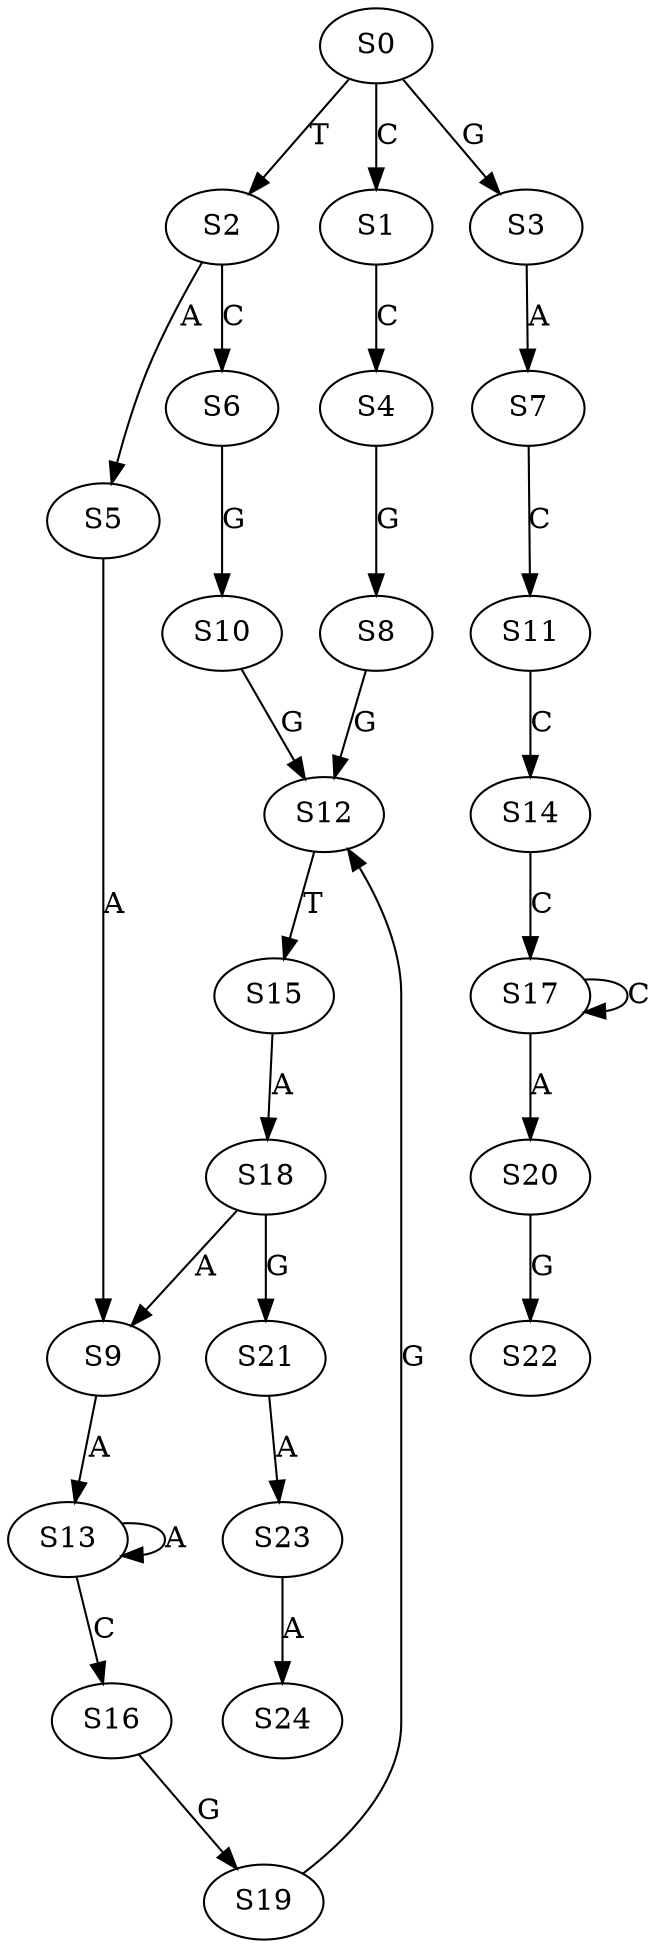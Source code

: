 strict digraph  {
	S0 -> S1 [ label = C ];
	S0 -> S2 [ label = T ];
	S0 -> S3 [ label = G ];
	S1 -> S4 [ label = C ];
	S2 -> S5 [ label = A ];
	S2 -> S6 [ label = C ];
	S3 -> S7 [ label = A ];
	S4 -> S8 [ label = G ];
	S5 -> S9 [ label = A ];
	S6 -> S10 [ label = G ];
	S7 -> S11 [ label = C ];
	S8 -> S12 [ label = G ];
	S9 -> S13 [ label = A ];
	S10 -> S12 [ label = G ];
	S11 -> S14 [ label = C ];
	S12 -> S15 [ label = T ];
	S13 -> S13 [ label = A ];
	S13 -> S16 [ label = C ];
	S14 -> S17 [ label = C ];
	S15 -> S18 [ label = A ];
	S16 -> S19 [ label = G ];
	S17 -> S20 [ label = A ];
	S17 -> S17 [ label = C ];
	S18 -> S9 [ label = A ];
	S18 -> S21 [ label = G ];
	S19 -> S12 [ label = G ];
	S20 -> S22 [ label = G ];
	S21 -> S23 [ label = A ];
	S23 -> S24 [ label = A ];
}
